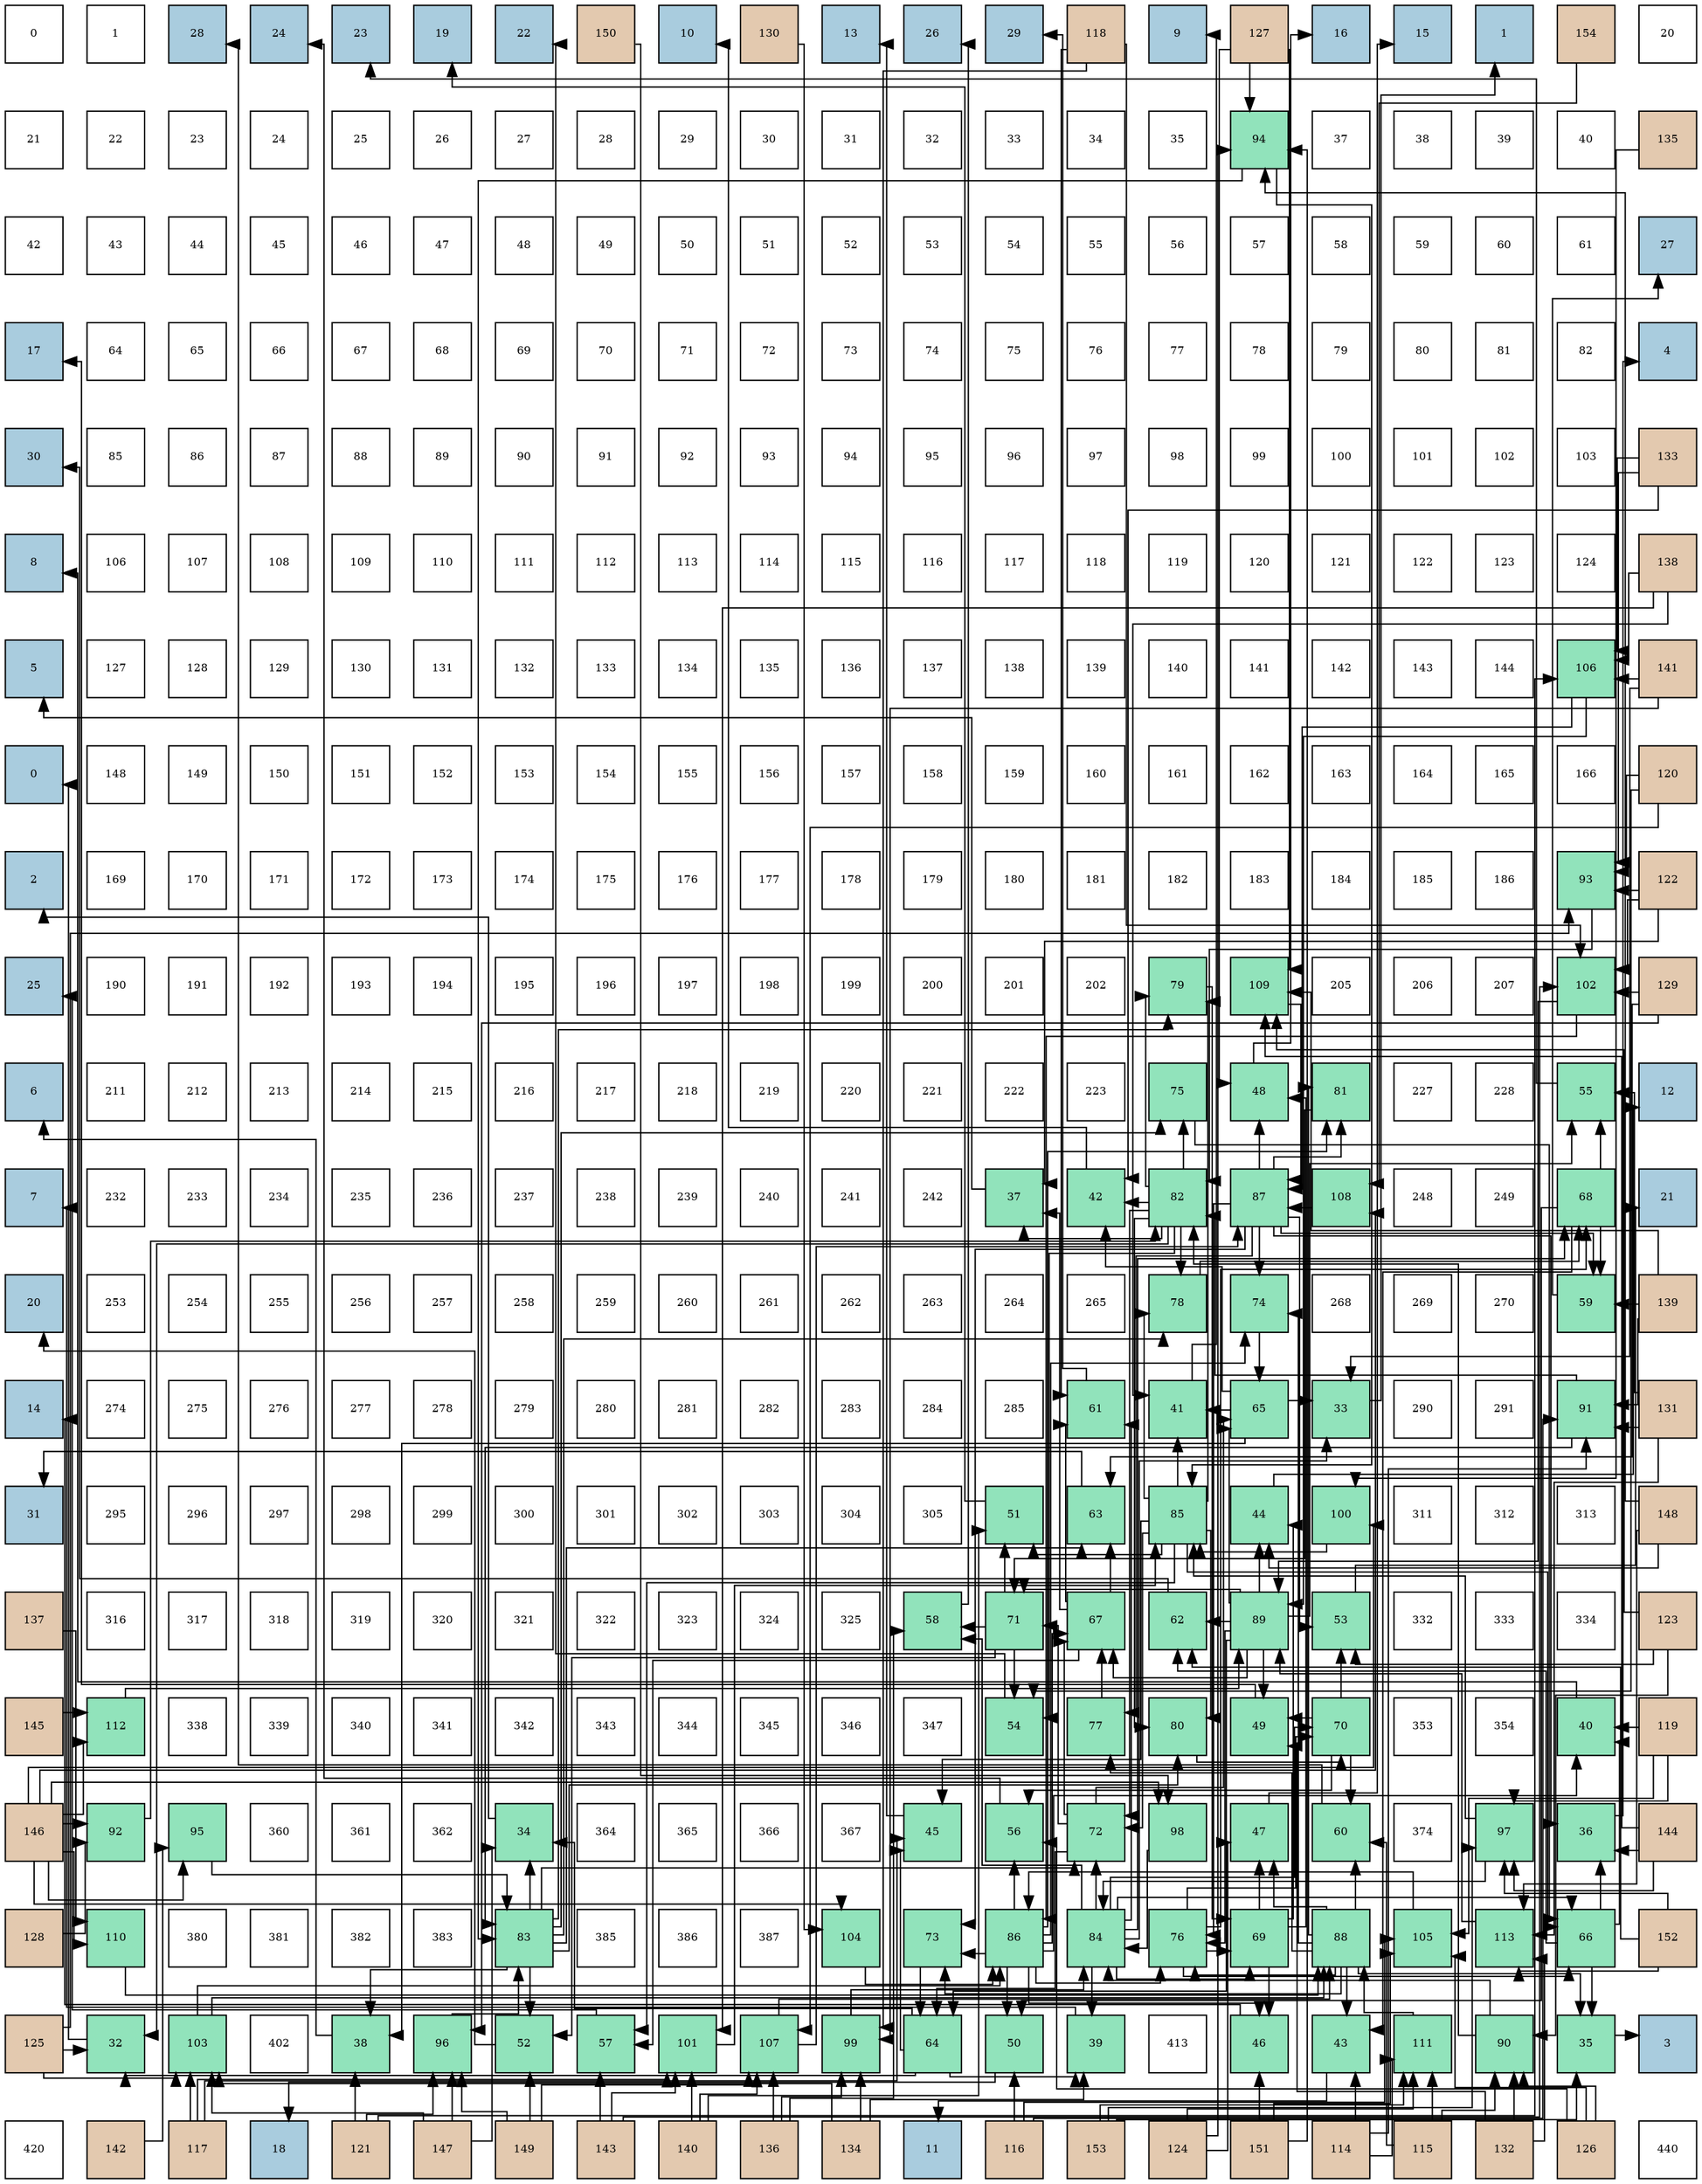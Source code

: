 digraph layout{
 rankdir=TB;
 splines=ortho;
 node [style=filled shape=square fixedsize=true width=0.6];
0[label="0", fontsize=8, fillcolor="#ffffff"];
1[label="1", fontsize=8, fillcolor="#ffffff"];
2[label="28", fontsize=8, fillcolor="#a9ccde"];
3[label="24", fontsize=8, fillcolor="#a9ccde"];
4[label="23", fontsize=8, fillcolor="#a9ccde"];
5[label="19", fontsize=8, fillcolor="#a9ccde"];
6[label="22", fontsize=8, fillcolor="#a9ccde"];
7[label="150", fontsize=8, fillcolor="#e3c9af"];
8[label="10", fontsize=8, fillcolor="#a9ccde"];
9[label="130", fontsize=8, fillcolor="#e3c9af"];
10[label="13", fontsize=8, fillcolor="#a9ccde"];
11[label="26", fontsize=8, fillcolor="#a9ccde"];
12[label="29", fontsize=8, fillcolor="#a9ccde"];
13[label="118", fontsize=8, fillcolor="#e3c9af"];
14[label="9", fontsize=8, fillcolor="#a9ccde"];
15[label="127", fontsize=8, fillcolor="#e3c9af"];
16[label="16", fontsize=8, fillcolor="#a9ccde"];
17[label="15", fontsize=8, fillcolor="#a9ccde"];
18[label="1", fontsize=8, fillcolor="#a9ccde"];
19[label="154", fontsize=8, fillcolor="#e3c9af"];
20[label="20", fontsize=8, fillcolor="#ffffff"];
21[label="21", fontsize=8, fillcolor="#ffffff"];
22[label="22", fontsize=8, fillcolor="#ffffff"];
23[label="23", fontsize=8, fillcolor="#ffffff"];
24[label="24", fontsize=8, fillcolor="#ffffff"];
25[label="25", fontsize=8, fillcolor="#ffffff"];
26[label="26", fontsize=8, fillcolor="#ffffff"];
27[label="27", fontsize=8, fillcolor="#ffffff"];
28[label="28", fontsize=8, fillcolor="#ffffff"];
29[label="29", fontsize=8, fillcolor="#ffffff"];
30[label="30", fontsize=8, fillcolor="#ffffff"];
31[label="31", fontsize=8, fillcolor="#ffffff"];
32[label="32", fontsize=8, fillcolor="#ffffff"];
33[label="33", fontsize=8, fillcolor="#ffffff"];
34[label="34", fontsize=8, fillcolor="#ffffff"];
35[label="35", fontsize=8, fillcolor="#ffffff"];
36[label="94", fontsize=8, fillcolor="#91e3bb"];
37[label="37", fontsize=8, fillcolor="#ffffff"];
38[label="38", fontsize=8, fillcolor="#ffffff"];
39[label="39", fontsize=8, fillcolor="#ffffff"];
40[label="40", fontsize=8, fillcolor="#ffffff"];
41[label="135", fontsize=8, fillcolor="#e3c9af"];
42[label="42", fontsize=8, fillcolor="#ffffff"];
43[label="43", fontsize=8, fillcolor="#ffffff"];
44[label="44", fontsize=8, fillcolor="#ffffff"];
45[label="45", fontsize=8, fillcolor="#ffffff"];
46[label="46", fontsize=8, fillcolor="#ffffff"];
47[label="47", fontsize=8, fillcolor="#ffffff"];
48[label="48", fontsize=8, fillcolor="#ffffff"];
49[label="49", fontsize=8, fillcolor="#ffffff"];
50[label="50", fontsize=8, fillcolor="#ffffff"];
51[label="51", fontsize=8, fillcolor="#ffffff"];
52[label="52", fontsize=8, fillcolor="#ffffff"];
53[label="53", fontsize=8, fillcolor="#ffffff"];
54[label="54", fontsize=8, fillcolor="#ffffff"];
55[label="55", fontsize=8, fillcolor="#ffffff"];
56[label="56", fontsize=8, fillcolor="#ffffff"];
57[label="57", fontsize=8, fillcolor="#ffffff"];
58[label="58", fontsize=8, fillcolor="#ffffff"];
59[label="59", fontsize=8, fillcolor="#ffffff"];
60[label="60", fontsize=8, fillcolor="#ffffff"];
61[label="61", fontsize=8, fillcolor="#ffffff"];
62[label="27", fontsize=8, fillcolor="#a9ccde"];
63[label="17", fontsize=8, fillcolor="#a9ccde"];
64[label="64", fontsize=8, fillcolor="#ffffff"];
65[label="65", fontsize=8, fillcolor="#ffffff"];
66[label="66", fontsize=8, fillcolor="#ffffff"];
67[label="67", fontsize=8, fillcolor="#ffffff"];
68[label="68", fontsize=8, fillcolor="#ffffff"];
69[label="69", fontsize=8, fillcolor="#ffffff"];
70[label="70", fontsize=8, fillcolor="#ffffff"];
71[label="71", fontsize=8, fillcolor="#ffffff"];
72[label="72", fontsize=8, fillcolor="#ffffff"];
73[label="73", fontsize=8, fillcolor="#ffffff"];
74[label="74", fontsize=8, fillcolor="#ffffff"];
75[label="75", fontsize=8, fillcolor="#ffffff"];
76[label="76", fontsize=8, fillcolor="#ffffff"];
77[label="77", fontsize=8, fillcolor="#ffffff"];
78[label="78", fontsize=8, fillcolor="#ffffff"];
79[label="79", fontsize=8, fillcolor="#ffffff"];
80[label="80", fontsize=8, fillcolor="#ffffff"];
81[label="81", fontsize=8, fillcolor="#ffffff"];
82[label="82", fontsize=8, fillcolor="#ffffff"];
83[label="4", fontsize=8, fillcolor="#a9ccde"];
84[label="30", fontsize=8, fillcolor="#a9ccde"];
85[label="85", fontsize=8, fillcolor="#ffffff"];
86[label="86", fontsize=8, fillcolor="#ffffff"];
87[label="87", fontsize=8, fillcolor="#ffffff"];
88[label="88", fontsize=8, fillcolor="#ffffff"];
89[label="89", fontsize=8, fillcolor="#ffffff"];
90[label="90", fontsize=8, fillcolor="#ffffff"];
91[label="91", fontsize=8, fillcolor="#ffffff"];
92[label="92", fontsize=8, fillcolor="#ffffff"];
93[label="93", fontsize=8, fillcolor="#ffffff"];
94[label="94", fontsize=8, fillcolor="#ffffff"];
95[label="95", fontsize=8, fillcolor="#ffffff"];
96[label="96", fontsize=8, fillcolor="#ffffff"];
97[label="97", fontsize=8, fillcolor="#ffffff"];
98[label="98", fontsize=8, fillcolor="#ffffff"];
99[label="99", fontsize=8, fillcolor="#ffffff"];
100[label="100", fontsize=8, fillcolor="#ffffff"];
101[label="101", fontsize=8, fillcolor="#ffffff"];
102[label="102", fontsize=8, fillcolor="#ffffff"];
103[label="103", fontsize=8, fillcolor="#ffffff"];
104[label="133", fontsize=8, fillcolor="#e3c9af"];
105[label="8", fontsize=8, fillcolor="#a9ccde"];
106[label="106", fontsize=8, fillcolor="#ffffff"];
107[label="107", fontsize=8, fillcolor="#ffffff"];
108[label="108", fontsize=8, fillcolor="#ffffff"];
109[label="109", fontsize=8, fillcolor="#ffffff"];
110[label="110", fontsize=8, fillcolor="#ffffff"];
111[label="111", fontsize=8, fillcolor="#ffffff"];
112[label="112", fontsize=8, fillcolor="#ffffff"];
113[label="113", fontsize=8, fillcolor="#ffffff"];
114[label="114", fontsize=8, fillcolor="#ffffff"];
115[label="115", fontsize=8, fillcolor="#ffffff"];
116[label="116", fontsize=8, fillcolor="#ffffff"];
117[label="117", fontsize=8, fillcolor="#ffffff"];
118[label="118", fontsize=8, fillcolor="#ffffff"];
119[label="119", fontsize=8, fillcolor="#ffffff"];
120[label="120", fontsize=8, fillcolor="#ffffff"];
121[label="121", fontsize=8, fillcolor="#ffffff"];
122[label="122", fontsize=8, fillcolor="#ffffff"];
123[label="123", fontsize=8, fillcolor="#ffffff"];
124[label="124", fontsize=8, fillcolor="#ffffff"];
125[label="138", fontsize=8, fillcolor="#e3c9af"];
126[label="5", fontsize=8, fillcolor="#a9ccde"];
127[label="127", fontsize=8, fillcolor="#ffffff"];
128[label="128", fontsize=8, fillcolor="#ffffff"];
129[label="129", fontsize=8, fillcolor="#ffffff"];
130[label="130", fontsize=8, fillcolor="#ffffff"];
131[label="131", fontsize=8, fillcolor="#ffffff"];
132[label="132", fontsize=8, fillcolor="#ffffff"];
133[label="133", fontsize=8, fillcolor="#ffffff"];
134[label="134", fontsize=8, fillcolor="#ffffff"];
135[label="135", fontsize=8, fillcolor="#ffffff"];
136[label="136", fontsize=8, fillcolor="#ffffff"];
137[label="137", fontsize=8, fillcolor="#ffffff"];
138[label="138", fontsize=8, fillcolor="#ffffff"];
139[label="139", fontsize=8, fillcolor="#ffffff"];
140[label="140", fontsize=8, fillcolor="#ffffff"];
141[label="141", fontsize=8, fillcolor="#ffffff"];
142[label="142", fontsize=8, fillcolor="#ffffff"];
143[label="143", fontsize=8, fillcolor="#ffffff"];
144[label="144", fontsize=8, fillcolor="#ffffff"];
145[label="106", fontsize=8, fillcolor="#91e3bb"];
146[label="141", fontsize=8, fillcolor="#e3c9af"];
147[label="0", fontsize=8, fillcolor="#a9ccde"];
148[label="148", fontsize=8, fillcolor="#ffffff"];
149[label="149", fontsize=8, fillcolor="#ffffff"];
150[label="150", fontsize=8, fillcolor="#ffffff"];
151[label="151", fontsize=8, fillcolor="#ffffff"];
152[label="152", fontsize=8, fillcolor="#ffffff"];
153[label="153", fontsize=8, fillcolor="#ffffff"];
154[label="154", fontsize=8, fillcolor="#ffffff"];
155[label="155", fontsize=8, fillcolor="#ffffff"];
156[label="156", fontsize=8, fillcolor="#ffffff"];
157[label="157", fontsize=8, fillcolor="#ffffff"];
158[label="158", fontsize=8, fillcolor="#ffffff"];
159[label="159", fontsize=8, fillcolor="#ffffff"];
160[label="160", fontsize=8, fillcolor="#ffffff"];
161[label="161", fontsize=8, fillcolor="#ffffff"];
162[label="162", fontsize=8, fillcolor="#ffffff"];
163[label="163", fontsize=8, fillcolor="#ffffff"];
164[label="164", fontsize=8, fillcolor="#ffffff"];
165[label="165", fontsize=8, fillcolor="#ffffff"];
166[label="166", fontsize=8, fillcolor="#ffffff"];
167[label="120", fontsize=8, fillcolor="#e3c9af"];
168[label="2", fontsize=8, fillcolor="#a9ccde"];
169[label="169", fontsize=8, fillcolor="#ffffff"];
170[label="170", fontsize=8, fillcolor="#ffffff"];
171[label="171", fontsize=8, fillcolor="#ffffff"];
172[label="172", fontsize=8, fillcolor="#ffffff"];
173[label="173", fontsize=8, fillcolor="#ffffff"];
174[label="174", fontsize=8, fillcolor="#ffffff"];
175[label="175", fontsize=8, fillcolor="#ffffff"];
176[label="176", fontsize=8, fillcolor="#ffffff"];
177[label="177", fontsize=8, fillcolor="#ffffff"];
178[label="178", fontsize=8, fillcolor="#ffffff"];
179[label="179", fontsize=8, fillcolor="#ffffff"];
180[label="180", fontsize=8, fillcolor="#ffffff"];
181[label="181", fontsize=8, fillcolor="#ffffff"];
182[label="182", fontsize=8, fillcolor="#ffffff"];
183[label="183", fontsize=8, fillcolor="#ffffff"];
184[label="184", fontsize=8, fillcolor="#ffffff"];
185[label="185", fontsize=8, fillcolor="#ffffff"];
186[label="186", fontsize=8, fillcolor="#ffffff"];
187[label="93", fontsize=8, fillcolor="#91e3bb"];
188[label="122", fontsize=8, fillcolor="#e3c9af"];
189[label="25", fontsize=8, fillcolor="#a9ccde"];
190[label="190", fontsize=8, fillcolor="#ffffff"];
191[label="191", fontsize=8, fillcolor="#ffffff"];
192[label="192", fontsize=8, fillcolor="#ffffff"];
193[label="193", fontsize=8, fillcolor="#ffffff"];
194[label="194", fontsize=8, fillcolor="#ffffff"];
195[label="195", fontsize=8, fillcolor="#ffffff"];
196[label="196", fontsize=8, fillcolor="#ffffff"];
197[label="197", fontsize=8, fillcolor="#ffffff"];
198[label="198", fontsize=8, fillcolor="#ffffff"];
199[label="199", fontsize=8, fillcolor="#ffffff"];
200[label="200", fontsize=8, fillcolor="#ffffff"];
201[label="201", fontsize=8, fillcolor="#ffffff"];
202[label="202", fontsize=8, fillcolor="#ffffff"];
203[label="79", fontsize=8, fillcolor="#91e3bb"];
204[label="109", fontsize=8, fillcolor="#91e3bb"];
205[label="205", fontsize=8, fillcolor="#ffffff"];
206[label="206", fontsize=8, fillcolor="#ffffff"];
207[label="207", fontsize=8, fillcolor="#ffffff"];
208[label="102", fontsize=8, fillcolor="#91e3bb"];
209[label="129", fontsize=8, fillcolor="#e3c9af"];
210[label="6", fontsize=8, fillcolor="#a9ccde"];
211[label="211", fontsize=8, fillcolor="#ffffff"];
212[label="212", fontsize=8, fillcolor="#ffffff"];
213[label="213", fontsize=8, fillcolor="#ffffff"];
214[label="214", fontsize=8, fillcolor="#ffffff"];
215[label="215", fontsize=8, fillcolor="#ffffff"];
216[label="216", fontsize=8, fillcolor="#ffffff"];
217[label="217", fontsize=8, fillcolor="#ffffff"];
218[label="218", fontsize=8, fillcolor="#ffffff"];
219[label="219", fontsize=8, fillcolor="#ffffff"];
220[label="220", fontsize=8, fillcolor="#ffffff"];
221[label="221", fontsize=8, fillcolor="#ffffff"];
222[label="222", fontsize=8, fillcolor="#ffffff"];
223[label="223", fontsize=8, fillcolor="#ffffff"];
224[label="75", fontsize=8, fillcolor="#91e3bb"];
225[label="48", fontsize=8, fillcolor="#91e3bb"];
226[label="81", fontsize=8, fillcolor="#91e3bb"];
227[label="227", fontsize=8, fillcolor="#ffffff"];
228[label="228", fontsize=8, fillcolor="#ffffff"];
229[label="55", fontsize=8, fillcolor="#91e3bb"];
230[label="12", fontsize=8, fillcolor="#a9ccde"];
231[label="7", fontsize=8, fillcolor="#a9ccde"];
232[label="232", fontsize=8, fillcolor="#ffffff"];
233[label="233", fontsize=8, fillcolor="#ffffff"];
234[label="234", fontsize=8, fillcolor="#ffffff"];
235[label="235", fontsize=8, fillcolor="#ffffff"];
236[label="236", fontsize=8, fillcolor="#ffffff"];
237[label="237", fontsize=8, fillcolor="#ffffff"];
238[label="238", fontsize=8, fillcolor="#ffffff"];
239[label="239", fontsize=8, fillcolor="#ffffff"];
240[label="240", fontsize=8, fillcolor="#ffffff"];
241[label="241", fontsize=8, fillcolor="#ffffff"];
242[label="242", fontsize=8, fillcolor="#ffffff"];
243[label="37", fontsize=8, fillcolor="#91e3bb"];
244[label="42", fontsize=8, fillcolor="#91e3bb"];
245[label="82", fontsize=8, fillcolor="#91e3bb"];
246[label="87", fontsize=8, fillcolor="#91e3bb"];
247[label="108", fontsize=8, fillcolor="#91e3bb"];
248[label="248", fontsize=8, fillcolor="#ffffff"];
249[label="249", fontsize=8, fillcolor="#ffffff"];
250[label="68", fontsize=8, fillcolor="#91e3bb"];
251[label="21", fontsize=8, fillcolor="#a9ccde"];
252[label="20", fontsize=8, fillcolor="#a9ccde"];
253[label="253", fontsize=8, fillcolor="#ffffff"];
254[label="254", fontsize=8, fillcolor="#ffffff"];
255[label="255", fontsize=8, fillcolor="#ffffff"];
256[label="256", fontsize=8, fillcolor="#ffffff"];
257[label="257", fontsize=8, fillcolor="#ffffff"];
258[label="258", fontsize=8, fillcolor="#ffffff"];
259[label="259", fontsize=8, fillcolor="#ffffff"];
260[label="260", fontsize=8, fillcolor="#ffffff"];
261[label="261", fontsize=8, fillcolor="#ffffff"];
262[label="262", fontsize=8, fillcolor="#ffffff"];
263[label="263", fontsize=8, fillcolor="#ffffff"];
264[label="264", fontsize=8, fillcolor="#ffffff"];
265[label="265", fontsize=8, fillcolor="#ffffff"];
266[label="78", fontsize=8, fillcolor="#91e3bb"];
267[label="74", fontsize=8, fillcolor="#91e3bb"];
268[label="268", fontsize=8, fillcolor="#ffffff"];
269[label="269", fontsize=8, fillcolor="#ffffff"];
270[label="270", fontsize=8, fillcolor="#ffffff"];
271[label="59", fontsize=8, fillcolor="#91e3bb"];
272[label="139", fontsize=8, fillcolor="#e3c9af"];
273[label="14", fontsize=8, fillcolor="#a9ccde"];
274[label="274", fontsize=8, fillcolor="#ffffff"];
275[label="275", fontsize=8, fillcolor="#ffffff"];
276[label="276", fontsize=8, fillcolor="#ffffff"];
277[label="277", fontsize=8, fillcolor="#ffffff"];
278[label="278", fontsize=8, fillcolor="#ffffff"];
279[label="279", fontsize=8, fillcolor="#ffffff"];
280[label="280", fontsize=8, fillcolor="#ffffff"];
281[label="281", fontsize=8, fillcolor="#ffffff"];
282[label="282", fontsize=8, fillcolor="#ffffff"];
283[label="283", fontsize=8, fillcolor="#ffffff"];
284[label="284", fontsize=8, fillcolor="#ffffff"];
285[label="285", fontsize=8, fillcolor="#ffffff"];
286[label="61", fontsize=8, fillcolor="#91e3bb"];
287[label="41", fontsize=8, fillcolor="#91e3bb"];
288[label="65", fontsize=8, fillcolor="#91e3bb"];
289[label="33", fontsize=8, fillcolor="#91e3bb"];
290[label="290", fontsize=8, fillcolor="#ffffff"];
291[label="291", fontsize=8, fillcolor="#ffffff"];
292[label="91", fontsize=8, fillcolor="#91e3bb"];
293[label="131", fontsize=8, fillcolor="#e3c9af"];
294[label="31", fontsize=8, fillcolor="#a9ccde"];
295[label="295", fontsize=8, fillcolor="#ffffff"];
296[label="296", fontsize=8, fillcolor="#ffffff"];
297[label="297", fontsize=8, fillcolor="#ffffff"];
298[label="298", fontsize=8, fillcolor="#ffffff"];
299[label="299", fontsize=8, fillcolor="#ffffff"];
300[label="300", fontsize=8, fillcolor="#ffffff"];
301[label="301", fontsize=8, fillcolor="#ffffff"];
302[label="302", fontsize=8, fillcolor="#ffffff"];
303[label="303", fontsize=8, fillcolor="#ffffff"];
304[label="304", fontsize=8, fillcolor="#ffffff"];
305[label="305", fontsize=8, fillcolor="#ffffff"];
306[label="51", fontsize=8, fillcolor="#91e3bb"];
307[label="63", fontsize=8, fillcolor="#91e3bb"];
308[label="85", fontsize=8, fillcolor="#91e3bb"];
309[label="44", fontsize=8, fillcolor="#91e3bb"];
310[label="100", fontsize=8, fillcolor="#91e3bb"];
311[label="311", fontsize=8, fillcolor="#ffffff"];
312[label="312", fontsize=8, fillcolor="#ffffff"];
313[label="313", fontsize=8, fillcolor="#ffffff"];
314[label="148", fontsize=8, fillcolor="#e3c9af"];
315[label="137", fontsize=8, fillcolor="#e3c9af"];
316[label="316", fontsize=8, fillcolor="#ffffff"];
317[label="317", fontsize=8, fillcolor="#ffffff"];
318[label="318", fontsize=8, fillcolor="#ffffff"];
319[label="319", fontsize=8, fillcolor="#ffffff"];
320[label="320", fontsize=8, fillcolor="#ffffff"];
321[label="321", fontsize=8, fillcolor="#ffffff"];
322[label="322", fontsize=8, fillcolor="#ffffff"];
323[label="323", fontsize=8, fillcolor="#ffffff"];
324[label="324", fontsize=8, fillcolor="#ffffff"];
325[label="325", fontsize=8, fillcolor="#ffffff"];
326[label="58", fontsize=8, fillcolor="#91e3bb"];
327[label="71", fontsize=8, fillcolor="#91e3bb"];
328[label="67", fontsize=8, fillcolor="#91e3bb"];
329[label="62", fontsize=8, fillcolor="#91e3bb"];
330[label="89", fontsize=8, fillcolor="#91e3bb"];
331[label="53", fontsize=8, fillcolor="#91e3bb"];
332[label="332", fontsize=8, fillcolor="#ffffff"];
333[label="333", fontsize=8, fillcolor="#ffffff"];
334[label="334", fontsize=8, fillcolor="#ffffff"];
335[label="123", fontsize=8, fillcolor="#e3c9af"];
336[label="145", fontsize=8, fillcolor="#e3c9af"];
337[label="112", fontsize=8, fillcolor="#91e3bb"];
338[label="338", fontsize=8, fillcolor="#ffffff"];
339[label="339", fontsize=8, fillcolor="#ffffff"];
340[label="340", fontsize=8, fillcolor="#ffffff"];
341[label="341", fontsize=8, fillcolor="#ffffff"];
342[label="342", fontsize=8, fillcolor="#ffffff"];
343[label="343", fontsize=8, fillcolor="#ffffff"];
344[label="344", fontsize=8, fillcolor="#ffffff"];
345[label="345", fontsize=8, fillcolor="#ffffff"];
346[label="346", fontsize=8, fillcolor="#ffffff"];
347[label="347", fontsize=8, fillcolor="#ffffff"];
348[label="54", fontsize=8, fillcolor="#91e3bb"];
349[label="77", fontsize=8, fillcolor="#91e3bb"];
350[label="80", fontsize=8, fillcolor="#91e3bb"];
351[label="49", fontsize=8, fillcolor="#91e3bb"];
352[label="70", fontsize=8, fillcolor="#91e3bb"];
353[label="353", fontsize=8, fillcolor="#ffffff"];
354[label="354", fontsize=8, fillcolor="#ffffff"];
355[label="40", fontsize=8, fillcolor="#91e3bb"];
356[label="119", fontsize=8, fillcolor="#e3c9af"];
357[label="146", fontsize=8, fillcolor="#e3c9af"];
358[label="92", fontsize=8, fillcolor="#91e3bb"];
359[label="95", fontsize=8, fillcolor="#91e3bb"];
360[label="360", fontsize=8, fillcolor="#ffffff"];
361[label="361", fontsize=8, fillcolor="#ffffff"];
362[label="362", fontsize=8, fillcolor="#ffffff"];
363[label="34", fontsize=8, fillcolor="#91e3bb"];
364[label="364", fontsize=8, fillcolor="#ffffff"];
365[label="365", fontsize=8, fillcolor="#ffffff"];
366[label="366", fontsize=8, fillcolor="#ffffff"];
367[label="367", fontsize=8, fillcolor="#ffffff"];
368[label="45", fontsize=8, fillcolor="#91e3bb"];
369[label="56", fontsize=8, fillcolor="#91e3bb"];
370[label="72", fontsize=8, fillcolor="#91e3bb"];
371[label="98", fontsize=8, fillcolor="#91e3bb"];
372[label="47", fontsize=8, fillcolor="#91e3bb"];
373[label="60", fontsize=8, fillcolor="#91e3bb"];
374[label="374", fontsize=8, fillcolor="#ffffff"];
375[label="97", fontsize=8, fillcolor="#91e3bb"];
376[label="36", fontsize=8, fillcolor="#91e3bb"];
377[label="144", fontsize=8, fillcolor="#e3c9af"];
378[label="128", fontsize=8, fillcolor="#e3c9af"];
379[label="110", fontsize=8, fillcolor="#91e3bb"];
380[label="380", fontsize=8, fillcolor="#ffffff"];
381[label="381", fontsize=8, fillcolor="#ffffff"];
382[label="382", fontsize=8, fillcolor="#ffffff"];
383[label="383", fontsize=8, fillcolor="#ffffff"];
384[label="83", fontsize=8, fillcolor="#91e3bb"];
385[label="385", fontsize=8, fillcolor="#ffffff"];
386[label="386", fontsize=8, fillcolor="#ffffff"];
387[label="387", fontsize=8, fillcolor="#ffffff"];
388[label="104", fontsize=8, fillcolor="#91e3bb"];
389[label="73", fontsize=8, fillcolor="#91e3bb"];
390[label="86", fontsize=8, fillcolor="#91e3bb"];
391[label="84", fontsize=8, fillcolor="#91e3bb"];
392[label="76", fontsize=8, fillcolor="#91e3bb"];
393[label="69", fontsize=8, fillcolor="#91e3bb"];
394[label="88", fontsize=8, fillcolor="#91e3bb"];
395[label="105", fontsize=8, fillcolor="#91e3bb"];
396[label="113", fontsize=8, fillcolor="#91e3bb"];
397[label="66", fontsize=8, fillcolor="#91e3bb"];
398[label="152", fontsize=8, fillcolor="#e3c9af"];
399[label="125", fontsize=8, fillcolor="#e3c9af"];
400[label="32", fontsize=8, fillcolor="#91e3bb"];
401[label="103", fontsize=8, fillcolor="#91e3bb"];
402[label="402", fontsize=8, fillcolor="#ffffff"];
403[label="38", fontsize=8, fillcolor="#91e3bb"];
404[label="96", fontsize=8, fillcolor="#91e3bb"];
405[label="52", fontsize=8, fillcolor="#91e3bb"];
406[label="57", fontsize=8, fillcolor="#91e3bb"];
407[label="101", fontsize=8, fillcolor="#91e3bb"];
408[label="107", fontsize=8, fillcolor="#91e3bb"];
409[label="99", fontsize=8, fillcolor="#91e3bb"];
410[label="64", fontsize=8, fillcolor="#91e3bb"];
411[label="50", fontsize=8, fillcolor="#91e3bb"];
412[label="39", fontsize=8, fillcolor="#91e3bb"];
413[label="413", fontsize=8, fillcolor="#ffffff"];
414[label="46", fontsize=8, fillcolor="#91e3bb"];
415[label="43", fontsize=8, fillcolor="#91e3bb"];
416[label="111", fontsize=8, fillcolor="#91e3bb"];
417[label="90", fontsize=8, fillcolor="#91e3bb"];
418[label="35", fontsize=8, fillcolor="#91e3bb"];
419[label="3", fontsize=8, fillcolor="#a9ccde"];
420[label="420", fontsize=8, fillcolor="#ffffff"];
421[label="142", fontsize=8, fillcolor="#e3c9af"];
422[label="117", fontsize=8, fillcolor="#e3c9af"];
423[label="18", fontsize=8, fillcolor="#a9ccde"];
424[label="121", fontsize=8, fillcolor="#e3c9af"];
425[label="147", fontsize=8, fillcolor="#e3c9af"];
426[label="149", fontsize=8, fillcolor="#e3c9af"];
427[label="143", fontsize=8, fillcolor="#e3c9af"];
428[label="140", fontsize=8, fillcolor="#e3c9af"];
429[label="136", fontsize=8, fillcolor="#e3c9af"];
430[label="134", fontsize=8, fillcolor="#e3c9af"];
431[label="11", fontsize=8, fillcolor="#a9ccde"];
432[label="116", fontsize=8, fillcolor="#e3c9af"];
433[label="153", fontsize=8, fillcolor="#e3c9af"];
434[label="124", fontsize=8, fillcolor="#e3c9af"];
435[label="151", fontsize=8, fillcolor="#e3c9af"];
436[label="114", fontsize=8, fillcolor="#e3c9af"];
437[label="115", fontsize=8, fillcolor="#e3c9af"];
438[label="132", fontsize=8, fillcolor="#e3c9af"];
439[label="126", fontsize=8, fillcolor="#e3c9af"];
440[label="440", fontsize=8, fillcolor="#ffffff"];
edge [constraint=false, style=vis];400 -> 147;
289 -> 18;
363 -> 168;
418 -> 419;
376 -> 83;
243 -> 126;
403 -> 210;
412 -> 231;
355 -> 105;
287 -> 14;
244 -> 8;
415 -> 431;
309 -> 230;
368 -> 10;
414 -> 273;
372 -> 17;
225 -> 16;
351 -> 63;
411 -> 423;
306 -> 5;
405 -> 252;
331 -> 251;
348 -> 6;
229 -> 4;
369 -> 3;
406 -> 189;
326 -> 11;
271 -> 62;
373 -> 2;
286 -> 12;
329 -> 84;
307 -> 294;
410 -> 400;
410 -> 363;
410 -> 412;
410 -> 368;
288 -> 289;
288 -> 403;
288 -> 287;
288 -> 244;
397 -> 418;
397 -> 376;
397 -> 355;
397 -> 329;
328 -> 243;
328 -> 406;
328 -> 286;
328 -> 307;
250 -> 415;
250 -> 411;
250 -> 229;
250 -> 271;
393 -> 309;
393 -> 414;
393 -> 372;
393 -> 225;
352 -> 351;
352 -> 331;
352 -> 369;
352 -> 373;
327 -> 306;
327 -> 405;
327 -> 348;
327 -> 326;
370 -> 410;
370 -> 288;
370 -> 328;
370 -> 327;
389 -> 410;
267 -> 288;
224 -> 397;
392 -> 397;
392 -> 250;
392 -> 393;
392 -> 352;
349 -> 328;
266 -> 250;
203 -> 393;
350 -> 352;
226 -> 327;
245 -> 400;
245 -> 243;
245 -> 244;
245 -> 348;
245 -> 370;
245 -> 224;
245 -> 266;
245 -> 203;
245 -> 350;
384 -> 363;
384 -> 403;
384 -> 405;
384 -> 307;
384 -> 370;
384 -> 224;
384 -> 266;
384 -> 203;
384 -> 350;
391 -> 289;
391 -> 412;
391 -> 326;
391 -> 286;
391 -> 397;
391 -> 250;
391 -> 393;
391 -> 352;
391 -> 370;
308 -> 287;
308 -> 368;
308 -> 306;
308 -> 406;
308 -> 397;
308 -> 370;
308 -> 266;
308 -> 203;
308 -> 350;
390 -> 355;
390 -> 414;
390 -> 411;
390 -> 369;
390 -> 328;
390 -> 389;
390 -> 267;
390 -> 392;
390 -> 226;
246 -> 376;
246 -> 225;
246 -> 331;
246 -> 271;
246 -> 389;
246 -> 267;
246 -> 392;
246 -> 349;
246 -> 226;
394 -> 418;
394 -> 415;
394 -> 372;
394 -> 373;
394 -> 389;
394 -> 267;
394 -> 392;
394 -> 349;
394 -> 226;
330 -> 309;
330 -> 351;
330 -> 229;
330 -> 329;
330 -> 410;
330 -> 288;
330 -> 328;
330 -> 327;
330 -> 392;
417 -> 245;
417 -> 391;
292 -> 245;
292 -> 384;
358 -> 245;
187 -> 245;
36 -> 384;
36 -> 308;
359 -> 384;
404 -> 384;
375 -> 391;
375 -> 308;
371 -> 391;
409 -> 391;
310 -> 308;
407 -> 308;
208 -> 390;
208 -> 330;
401 -> 390;
401 -> 394;
388 -> 390;
395 -> 390;
145 -> 246;
145 -> 330;
408 -> 246;
408 -> 394;
247 -> 246;
204 -> 246;
379 -> 394;
416 -> 394;
337 -> 330;
396 -> 330;
436 -> 415;
436 -> 292;
436 -> 416;
437 -> 373;
437 -> 417;
437 -> 416;
432 -> 411;
432 -> 292;
432 -> 395;
422 -> 368;
422 -> 407;
422 -> 401;
13 -> 286;
13 -> 409;
13 -> 208;
356 -> 355;
356 -> 375;
356 -> 395;
167 -> 348;
167 -> 187;
167 -> 408;
424 -> 403;
424 -> 404;
424 -> 145;
188 -> 243;
188 -> 187;
188 -> 208;
335 -> 331;
335 -> 417;
335 -> 204;
434 -> 372;
434 -> 36;
434 -> 416;
399 -> 400;
399 -> 187;
399 -> 401;
439 -> 369;
439 -> 417;
439 -> 395;
15 -> 225;
15 -> 36;
15 -> 204;
378 -> 358;
209 -> 307;
209 -> 404;
209 -> 208;
9 -> 388;
293 -> 229;
293 -> 292;
293 -> 396;
438 -> 351;
438 -> 417;
438 -> 396;
104 -> 244;
104 -> 187;
104 -> 145;
430 -> 412;
430 -> 409;
430 -> 401;
41 -> 310;
429 -> 326;
429 -> 409;
429 -> 408;
315 -> 379;
125 -> 287;
125 -> 407;
125 -> 145;
272 -> 271;
272 -> 292;
272 -> 204;
428 -> 306;
428 -> 407;
428 -> 408;
146 -> 289;
146 -> 409;
146 -> 145;
421 -> 359;
427 -> 406;
427 -> 407;
427 -> 208;
377 -> 376;
377 -> 375;
377 -> 204;
336 -> 337;
357 -> 358;
357 -> 359;
357 -> 371;
357 -> 310;
357 -> 388;
357 -> 247;
357 -> 379;
357 -> 337;
425 -> 363;
425 -> 404;
425 -> 401;
314 -> 309;
314 -> 36;
314 -> 396;
426 -> 405;
426 -> 404;
426 -> 408;
7 -> 371;
435 -> 414;
435 -> 36;
435 -> 395;
398 -> 329;
398 -> 375;
398 -> 396;
433 -> 418;
433 -> 375;
433 -> 416;
19 -> 247;
edge [constraint=true, style=invis];
0 -> 21 -> 42 -> 63 -> 84 -> 105 -> 126 -> 147 -> 168 -> 189 -> 210 -> 231 -> 252 -> 273 -> 294 -> 315 -> 336 -> 357 -> 378 -> 399 -> 420;
1 -> 22 -> 43 -> 64 -> 85 -> 106 -> 127 -> 148 -> 169 -> 190 -> 211 -> 232 -> 253 -> 274 -> 295 -> 316 -> 337 -> 358 -> 379 -> 400 -> 421;
2 -> 23 -> 44 -> 65 -> 86 -> 107 -> 128 -> 149 -> 170 -> 191 -> 212 -> 233 -> 254 -> 275 -> 296 -> 317 -> 338 -> 359 -> 380 -> 401 -> 422;
3 -> 24 -> 45 -> 66 -> 87 -> 108 -> 129 -> 150 -> 171 -> 192 -> 213 -> 234 -> 255 -> 276 -> 297 -> 318 -> 339 -> 360 -> 381 -> 402 -> 423;
4 -> 25 -> 46 -> 67 -> 88 -> 109 -> 130 -> 151 -> 172 -> 193 -> 214 -> 235 -> 256 -> 277 -> 298 -> 319 -> 340 -> 361 -> 382 -> 403 -> 424;
5 -> 26 -> 47 -> 68 -> 89 -> 110 -> 131 -> 152 -> 173 -> 194 -> 215 -> 236 -> 257 -> 278 -> 299 -> 320 -> 341 -> 362 -> 383 -> 404 -> 425;
6 -> 27 -> 48 -> 69 -> 90 -> 111 -> 132 -> 153 -> 174 -> 195 -> 216 -> 237 -> 258 -> 279 -> 300 -> 321 -> 342 -> 363 -> 384 -> 405 -> 426;
7 -> 28 -> 49 -> 70 -> 91 -> 112 -> 133 -> 154 -> 175 -> 196 -> 217 -> 238 -> 259 -> 280 -> 301 -> 322 -> 343 -> 364 -> 385 -> 406 -> 427;
8 -> 29 -> 50 -> 71 -> 92 -> 113 -> 134 -> 155 -> 176 -> 197 -> 218 -> 239 -> 260 -> 281 -> 302 -> 323 -> 344 -> 365 -> 386 -> 407 -> 428;
9 -> 30 -> 51 -> 72 -> 93 -> 114 -> 135 -> 156 -> 177 -> 198 -> 219 -> 240 -> 261 -> 282 -> 303 -> 324 -> 345 -> 366 -> 387 -> 408 -> 429;
10 -> 31 -> 52 -> 73 -> 94 -> 115 -> 136 -> 157 -> 178 -> 199 -> 220 -> 241 -> 262 -> 283 -> 304 -> 325 -> 346 -> 367 -> 388 -> 409 -> 430;
11 -> 32 -> 53 -> 74 -> 95 -> 116 -> 137 -> 158 -> 179 -> 200 -> 221 -> 242 -> 263 -> 284 -> 305 -> 326 -> 347 -> 368 -> 389 -> 410 -> 431;
12 -> 33 -> 54 -> 75 -> 96 -> 117 -> 138 -> 159 -> 180 -> 201 -> 222 -> 243 -> 264 -> 285 -> 306 -> 327 -> 348 -> 369 -> 390 -> 411 -> 432;
13 -> 34 -> 55 -> 76 -> 97 -> 118 -> 139 -> 160 -> 181 -> 202 -> 223 -> 244 -> 265 -> 286 -> 307 -> 328 -> 349 -> 370 -> 391 -> 412 -> 433;
14 -> 35 -> 56 -> 77 -> 98 -> 119 -> 140 -> 161 -> 182 -> 203 -> 224 -> 245 -> 266 -> 287 -> 308 -> 329 -> 350 -> 371 -> 392 -> 413 -> 434;
15 -> 36 -> 57 -> 78 -> 99 -> 120 -> 141 -> 162 -> 183 -> 204 -> 225 -> 246 -> 267 -> 288 -> 309 -> 330 -> 351 -> 372 -> 393 -> 414 -> 435;
16 -> 37 -> 58 -> 79 -> 100 -> 121 -> 142 -> 163 -> 184 -> 205 -> 226 -> 247 -> 268 -> 289 -> 310 -> 331 -> 352 -> 373 -> 394 -> 415 -> 436;
17 -> 38 -> 59 -> 80 -> 101 -> 122 -> 143 -> 164 -> 185 -> 206 -> 227 -> 248 -> 269 -> 290 -> 311 -> 332 -> 353 -> 374 -> 395 -> 416 -> 437;
18 -> 39 -> 60 -> 81 -> 102 -> 123 -> 144 -> 165 -> 186 -> 207 -> 228 -> 249 -> 270 -> 291 -> 312 -> 333 -> 354 -> 375 -> 396 -> 417 -> 438;
19 -> 40 -> 61 -> 82 -> 103 -> 124 -> 145 -> 166 -> 187 -> 208 -> 229 -> 250 -> 271 -> 292 -> 313 -> 334 -> 355 -> 376 -> 397 -> 418 -> 439;
20 -> 41 -> 62 -> 83 -> 104 -> 125 -> 146 -> 167 -> 188 -> 209 -> 230 -> 251 -> 272 -> 293 -> 314 -> 335 -> 356 -> 377 -> 398 -> 419 -> 440;
rank = same {0 -> 1 -> 2 -> 3 -> 4 -> 5 -> 6 -> 7 -> 8 -> 9 -> 10 -> 11 -> 12 -> 13 -> 14 -> 15 -> 16 -> 17 -> 18 -> 19 -> 20};
rank = same {21 -> 22 -> 23 -> 24 -> 25 -> 26 -> 27 -> 28 -> 29 -> 30 -> 31 -> 32 -> 33 -> 34 -> 35 -> 36 -> 37 -> 38 -> 39 -> 40 -> 41};
rank = same {42 -> 43 -> 44 -> 45 -> 46 -> 47 -> 48 -> 49 -> 50 -> 51 -> 52 -> 53 -> 54 -> 55 -> 56 -> 57 -> 58 -> 59 -> 60 -> 61 -> 62};
rank = same {63 -> 64 -> 65 -> 66 -> 67 -> 68 -> 69 -> 70 -> 71 -> 72 -> 73 -> 74 -> 75 -> 76 -> 77 -> 78 -> 79 -> 80 -> 81 -> 82 -> 83};
rank = same {84 -> 85 -> 86 -> 87 -> 88 -> 89 -> 90 -> 91 -> 92 -> 93 -> 94 -> 95 -> 96 -> 97 -> 98 -> 99 -> 100 -> 101 -> 102 -> 103 -> 104};
rank = same {105 -> 106 -> 107 -> 108 -> 109 -> 110 -> 111 -> 112 -> 113 -> 114 -> 115 -> 116 -> 117 -> 118 -> 119 -> 120 -> 121 -> 122 -> 123 -> 124 -> 125};
rank = same {126 -> 127 -> 128 -> 129 -> 130 -> 131 -> 132 -> 133 -> 134 -> 135 -> 136 -> 137 -> 138 -> 139 -> 140 -> 141 -> 142 -> 143 -> 144 -> 145 -> 146};
rank = same {147 -> 148 -> 149 -> 150 -> 151 -> 152 -> 153 -> 154 -> 155 -> 156 -> 157 -> 158 -> 159 -> 160 -> 161 -> 162 -> 163 -> 164 -> 165 -> 166 -> 167};
rank = same {168 -> 169 -> 170 -> 171 -> 172 -> 173 -> 174 -> 175 -> 176 -> 177 -> 178 -> 179 -> 180 -> 181 -> 182 -> 183 -> 184 -> 185 -> 186 -> 187 -> 188};
rank = same {189 -> 190 -> 191 -> 192 -> 193 -> 194 -> 195 -> 196 -> 197 -> 198 -> 199 -> 200 -> 201 -> 202 -> 203 -> 204 -> 205 -> 206 -> 207 -> 208 -> 209};
rank = same {210 -> 211 -> 212 -> 213 -> 214 -> 215 -> 216 -> 217 -> 218 -> 219 -> 220 -> 221 -> 222 -> 223 -> 224 -> 225 -> 226 -> 227 -> 228 -> 229 -> 230};
rank = same {231 -> 232 -> 233 -> 234 -> 235 -> 236 -> 237 -> 238 -> 239 -> 240 -> 241 -> 242 -> 243 -> 244 -> 245 -> 246 -> 247 -> 248 -> 249 -> 250 -> 251};
rank = same {252 -> 253 -> 254 -> 255 -> 256 -> 257 -> 258 -> 259 -> 260 -> 261 -> 262 -> 263 -> 264 -> 265 -> 266 -> 267 -> 268 -> 269 -> 270 -> 271 -> 272};
rank = same {273 -> 274 -> 275 -> 276 -> 277 -> 278 -> 279 -> 280 -> 281 -> 282 -> 283 -> 284 -> 285 -> 286 -> 287 -> 288 -> 289 -> 290 -> 291 -> 292 -> 293};
rank = same {294 -> 295 -> 296 -> 297 -> 298 -> 299 -> 300 -> 301 -> 302 -> 303 -> 304 -> 305 -> 306 -> 307 -> 308 -> 309 -> 310 -> 311 -> 312 -> 313 -> 314};
rank = same {315 -> 316 -> 317 -> 318 -> 319 -> 320 -> 321 -> 322 -> 323 -> 324 -> 325 -> 326 -> 327 -> 328 -> 329 -> 330 -> 331 -> 332 -> 333 -> 334 -> 335};
rank = same {336 -> 337 -> 338 -> 339 -> 340 -> 341 -> 342 -> 343 -> 344 -> 345 -> 346 -> 347 -> 348 -> 349 -> 350 -> 351 -> 352 -> 353 -> 354 -> 355 -> 356};
rank = same {357 -> 358 -> 359 -> 360 -> 361 -> 362 -> 363 -> 364 -> 365 -> 366 -> 367 -> 368 -> 369 -> 370 -> 371 -> 372 -> 373 -> 374 -> 375 -> 376 -> 377};
rank = same {378 -> 379 -> 380 -> 381 -> 382 -> 383 -> 384 -> 385 -> 386 -> 387 -> 388 -> 389 -> 390 -> 391 -> 392 -> 393 -> 394 -> 395 -> 396 -> 397 -> 398};
rank = same {399 -> 400 -> 401 -> 402 -> 403 -> 404 -> 405 -> 406 -> 407 -> 408 -> 409 -> 410 -> 411 -> 412 -> 413 -> 414 -> 415 -> 416 -> 417 -> 418 -> 419};
rank = same {420 -> 421 -> 422 -> 423 -> 424 -> 425 -> 426 -> 427 -> 428 -> 429 -> 430 -> 431 -> 432 -> 433 -> 434 -> 435 -> 436 -> 437 -> 438 -> 439 -> 440};
}